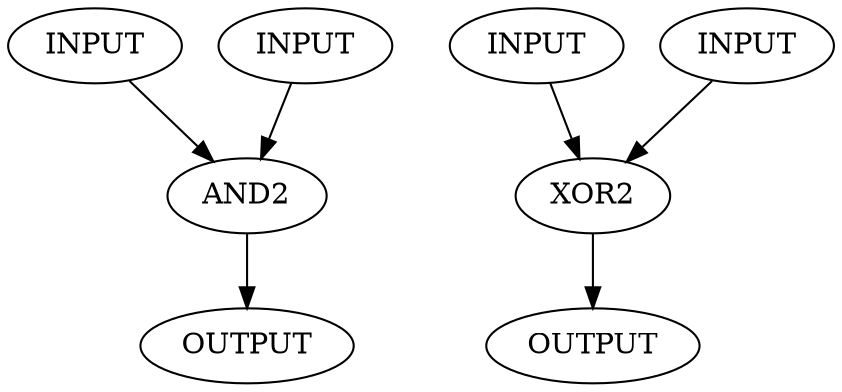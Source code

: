 digraph test {

I1 [label = "INPUT"];
I2 [label = "INPUT"];
I3 [label = "INPUT"];
I4 [label = "INPUT"];

MY_AND [label = "AND2" ];
MY_XOR [label = "XOR2" ];

O1 [label = "OUTPUT"];
O2 [label = "OUTPUT"];

I1 -> MY_AND -> O1;
I2 -> MY_AND;

I3 -> MY_XOR -> O2;
I4 -> MY_XOR;

}
